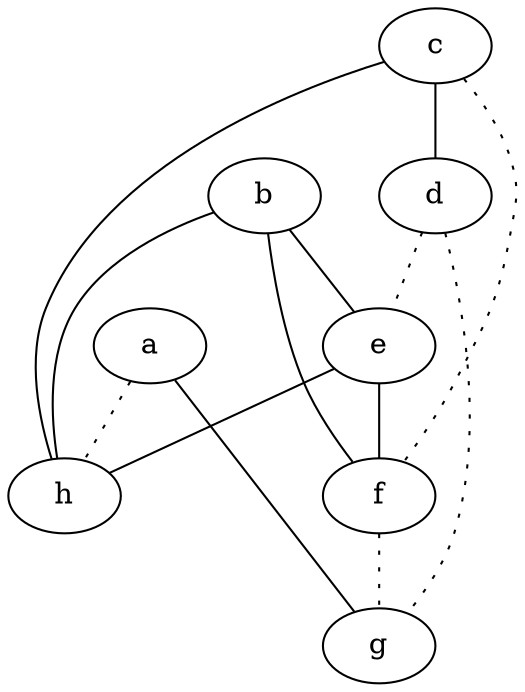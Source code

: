 graph {
a -- g;
a -- h [style=dotted];
b -- e;
b -- f;
b -- h;
c -- d;
c -- f [style=dotted];
c -- h;
d -- e [style=dotted];
d -- g [style=dotted];
e -- f;
e -- h;
f -- g [style=dotted];
}
